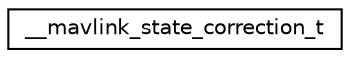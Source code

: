 digraph "Graphical Class Hierarchy"
{
 // INTERACTIVE_SVG=YES
  edge [fontname="Helvetica",fontsize="10",labelfontname="Helvetica",labelfontsize="10"];
  node [fontname="Helvetica",fontsize="10",shape=record];
  rankdir="LR";
  Node1 [label="__mavlink_state_correction_t",height=0.2,width=0.4,color="black", fillcolor="white", style="filled",URL="$struct____mavlink__state__correction__t.html"];
}
